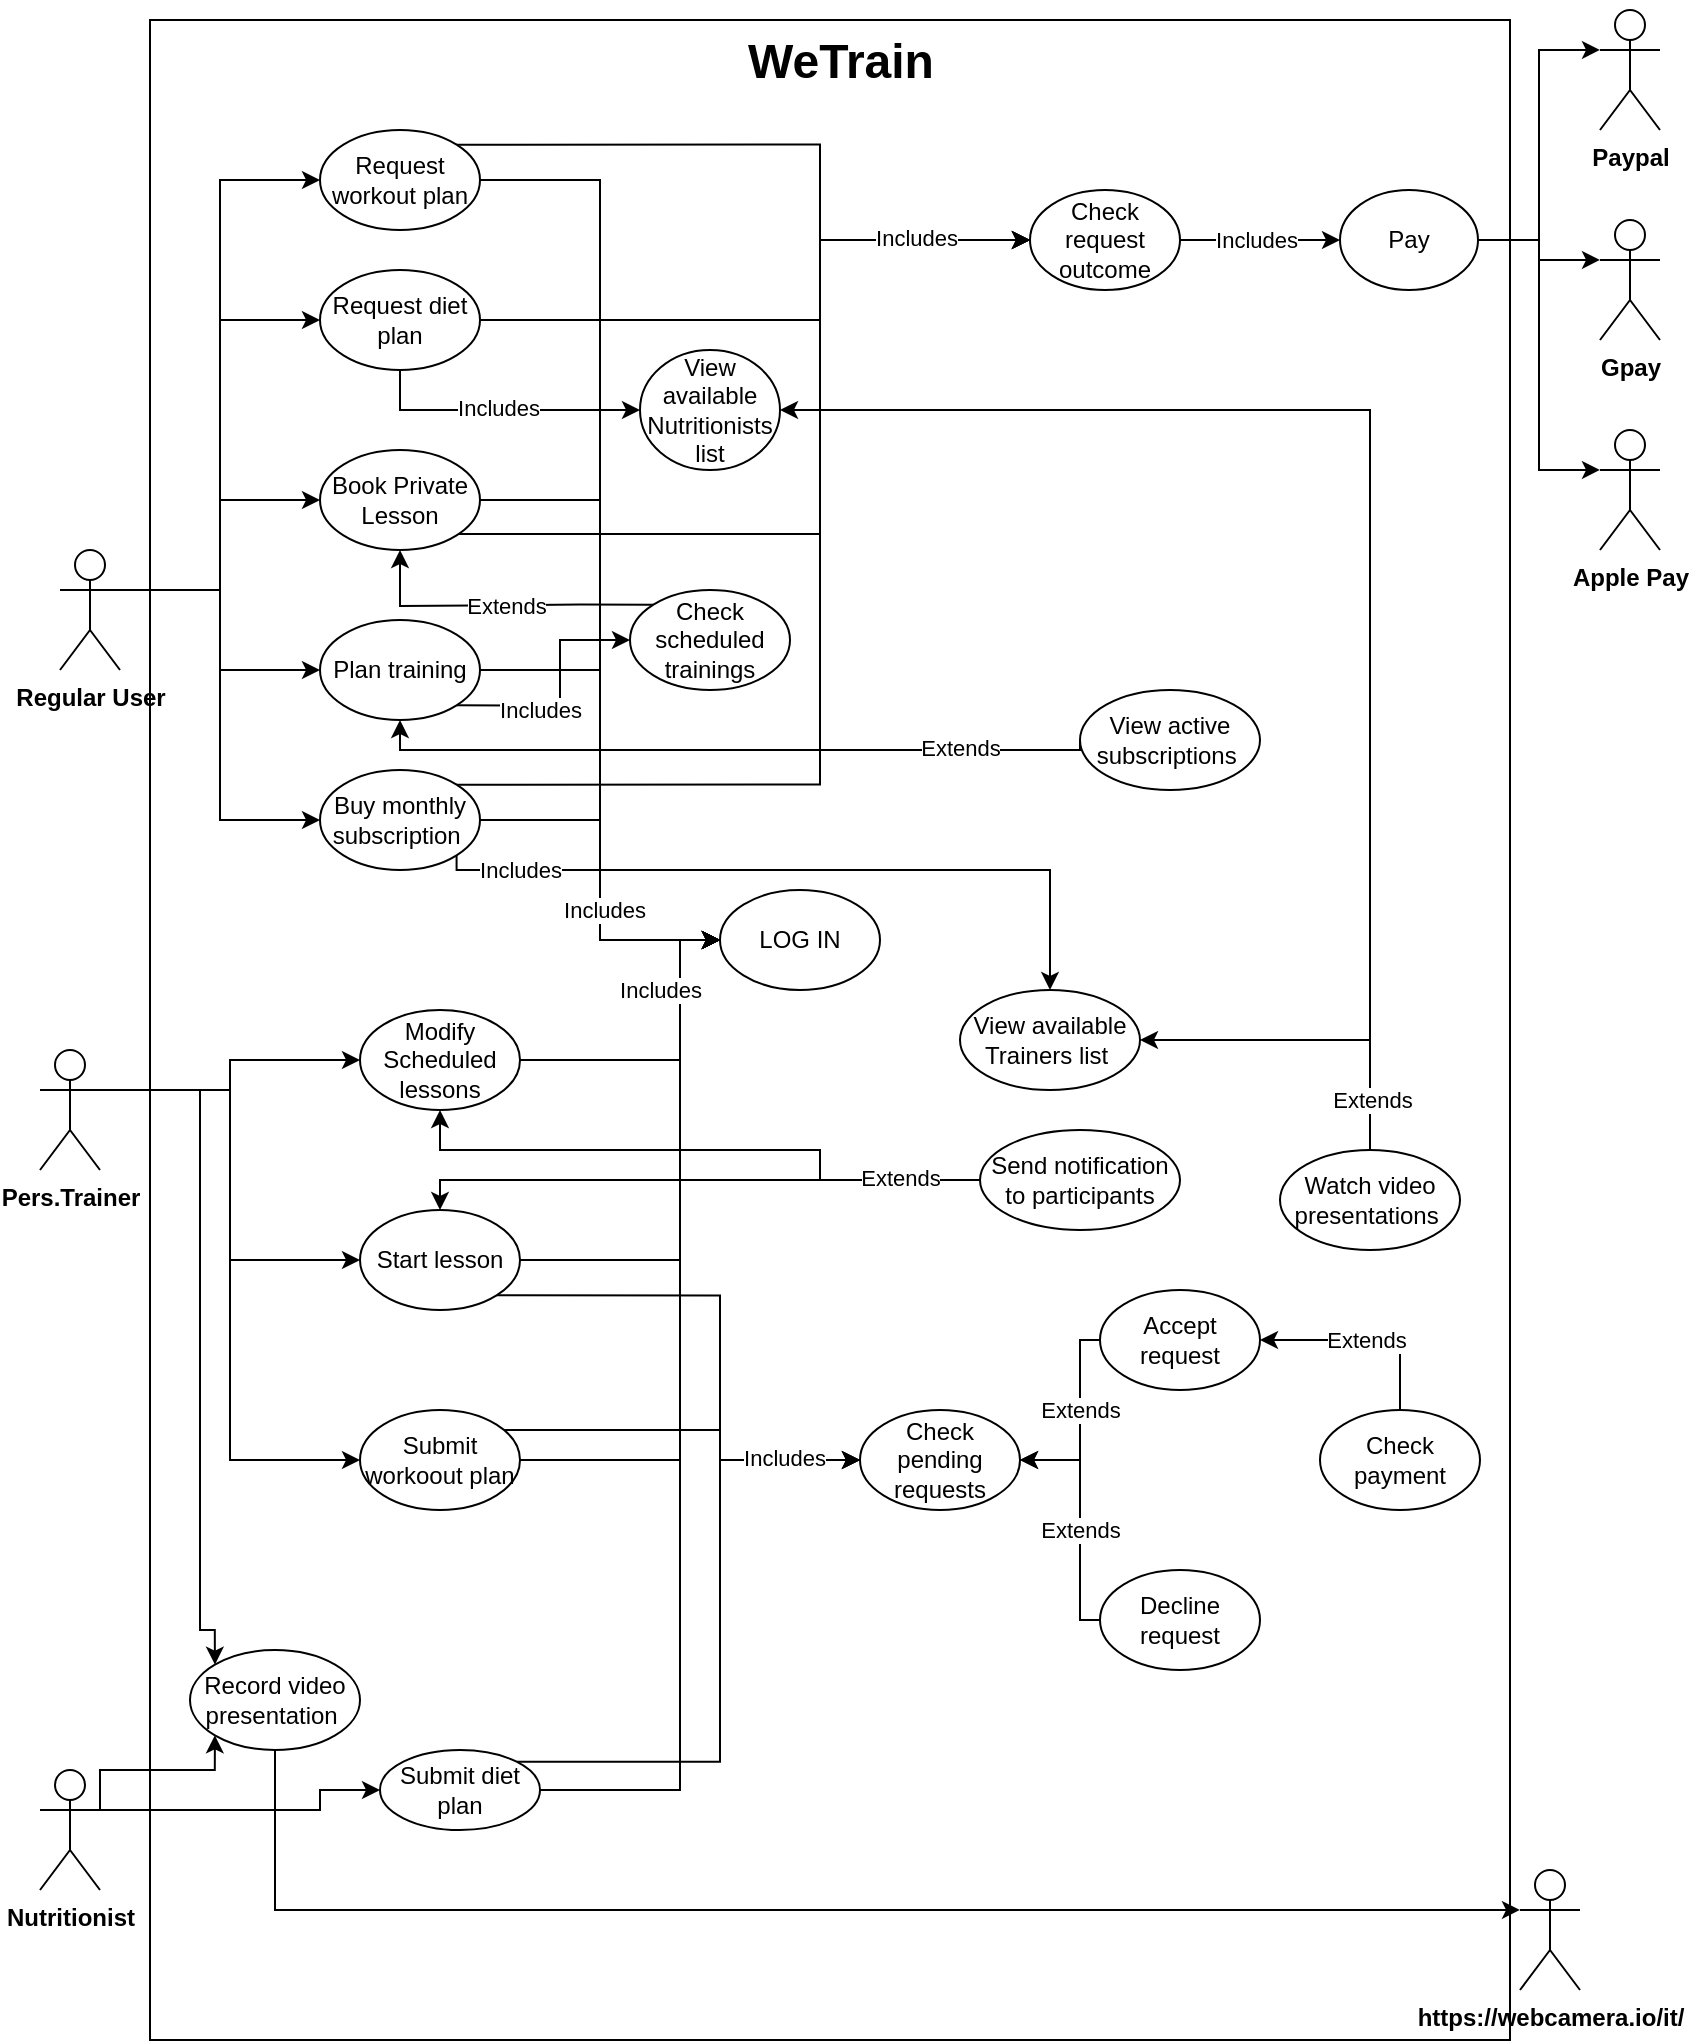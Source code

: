 <mxfile version="15.4.3" type="device"><diagram name="Page-1" id="0783ab3e-0a74-02c8-0abd-f7b4e66b4bec"><mxGraphModel dx="1662" dy="711" grid="1" gridSize="10" guides="1" tooltips="1" connect="1" arrows="1" fold="1" page="1" pageScale="1" pageWidth="850" pageHeight="1100" background="none" math="0" shadow="0"><root><mxCell id="0"/><mxCell id="1" parent="0"/><mxCell id="RnnYG57efGvRhMWBoDeA-35" value="" style="rounded=0;whiteSpace=wrap;html=1;rotation=90;" parent="1" vertex="1"><mxGeometry x="-90" y="190" width="1010" height="680" as="geometry"/></mxCell><mxCell id="CqJbrIQr5UlLXMPVlaeU-38" style="edgeStyle=orthogonalEdgeStyle;rounded=0;orthogonalLoop=1;jettySize=auto;html=1;exitX=1;exitY=0.333;exitDx=0;exitDy=0;exitPerimeter=0;entryX=0;entryY=0.5;entryDx=0;entryDy=0;" parent="1" source="CqJbrIQr5UlLXMPVlaeU-4" target="CqJbrIQr5UlLXMPVlaeU-32" edge="1"><mxGeometry relative="1" as="geometry"/></mxCell><mxCell id="CqJbrIQr5UlLXMPVlaeU-39" style="edgeStyle=orthogonalEdgeStyle;rounded=0;orthogonalLoop=1;jettySize=auto;html=1;exitX=1;exitY=0.333;exitDx=0;exitDy=0;exitPerimeter=0;entryX=0;entryY=0.5;entryDx=0;entryDy=0;" parent="1" source="CqJbrIQr5UlLXMPVlaeU-4" target="CqJbrIQr5UlLXMPVlaeU-27" edge="1"><mxGeometry relative="1" as="geometry"/></mxCell><mxCell id="CqJbrIQr5UlLXMPVlaeU-40" style="edgeStyle=orthogonalEdgeStyle;rounded=0;orthogonalLoop=1;jettySize=auto;html=1;exitX=1;exitY=0.333;exitDx=0;exitDy=0;exitPerimeter=0;entryX=0;entryY=0.5;entryDx=0;entryDy=0;" parent="1" source="CqJbrIQr5UlLXMPVlaeU-4" target="CqJbrIQr5UlLXMPVlaeU-20" edge="1"><mxGeometry relative="1" as="geometry"/></mxCell><mxCell id="CqJbrIQr5UlLXMPVlaeU-41" style="edgeStyle=orthogonalEdgeStyle;rounded=0;orthogonalLoop=1;jettySize=auto;html=1;exitX=1;exitY=0.333;exitDx=0;exitDy=0;exitPerimeter=0;" parent="1" source="CqJbrIQr5UlLXMPVlaeU-4" target="CqJbrIQr5UlLXMPVlaeU-25" edge="1"><mxGeometry relative="1" as="geometry"/></mxCell><mxCell id="CqJbrIQr5UlLXMPVlaeU-42" style="edgeStyle=orthogonalEdgeStyle;rounded=0;orthogonalLoop=1;jettySize=auto;html=1;exitX=1;exitY=0.333;exitDx=0;exitDy=0;exitPerimeter=0;entryX=0;entryY=0.5;entryDx=0;entryDy=0;" parent="1" source="CqJbrIQr5UlLXMPVlaeU-4" target="CqJbrIQr5UlLXMPVlaeU-29" edge="1"><mxGeometry relative="1" as="geometry"/></mxCell><mxCell id="CqJbrIQr5UlLXMPVlaeU-4" value="&lt;b&gt;Regular User&lt;/b&gt;" style="shape=umlActor;verticalLabelPosition=bottom;verticalAlign=top;html=1;outlineConnect=0;" parent="1" vertex="1"><mxGeometry x="30" y="290" width="30" height="60" as="geometry"/></mxCell><mxCell id="CqJbrIQr5UlLXMPVlaeU-43" style="edgeStyle=orthogonalEdgeStyle;rounded=0;orthogonalLoop=1;jettySize=auto;html=1;exitX=1;exitY=0.333;exitDx=0;exitDy=0;exitPerimeter=0;entryX=0;entryY=0.5;entryDx=0;entryDy=0;" parent="1" source="CqJbrIQr5UlLXMPVlaeU-6" target="CqJbrIQr5UlLXMPVlaeU-21" edge="1"><mxGeometry relative="1" as="geometry"/></mxCell><mxCell id="CqJbrIQr5UlLXMPVlaeU-44" style="edgeStyle=orthogonalEdgeStyle;rounded=0;orthogonalLoop=1;jettySize=auto;html=1;exitX=1;exitY=0.333;exitDx=0;exitDy=0;exitPerimeter=0;entryX=0;entryY=0.5;entryDx=0;entryDy=0;" parent="1" source="CqJbrIQr5UlLXMPVlaeU-6" target="CqJbrIQr5UlLXMPVlaeU-23" edge="1"><mxGeometry relative="1" as="geometry"/></mxCell><mxCell id="CqJbrIQr5UlLXMPVlaeU-46" style="edgeStyle=orthogonalEdgeStyle;rounded=0;orthogonalLoop=1;jettySize=auto;html=1;exitX=1;exitY=0.333;exitDx=0;exitDy=0;exitPerimeter=0;entryX=0;entryY=0.5;entryDx=0;entryDy=0;" parent="1" source="CqJbrIQr5UlLXMPVlaeU-6" target="CqJbrIQr5UlLXMPVlaeU-35" edge="1"><mxGeometry relative="1" as="geometry"/></mxCell><mxCell id="CqJbrIQr5UlLXMPVlaeU-117" style="edgeStyle=orthogonalEdgeStyle;rounded=0;orthogonalLoop=1;jettySize=auto;html=1;exitX=1;exitY=0.333;exitDx=0;exitDy=0;exitPerimeter=0;entryX=0;entryY=0;entryDx=0;entryDy=0;" parent="1" source="CqJbrIQr5UlLXMPVlaeU-6" target="CqJbrIQr5UlLXMPVlaeU-113" edge="1"><mxGeometry relative="1" as="geometry"><Array as="points"><mxPoint x="100" y="560"/><mxPoint x="100" y="830"/><mxPoint x="108" y="830"/></Array></mxGeometry></mxCell><mxCell id="CqJbrIQr5UlLXMPVlaeU-6" value="&lt;b&gt;Pers.Trainer&lt;/b&gt;" style="shape=umlActor;verticalLabelPosition=bottom;verticalAlign=top;html=1;outlineConnect=0;" parent="1" vertex="1"><mxGeometry x="20" y="540" width="30" height="60" as="geometry"/></mxCell><mxCell id="CqJbrIQr5UlLXMPVlaeU-7" value="&lt;b&gt;Paypal&lt;/b&gt;" style="shape=umlActor;verticalLabelPosition=bottom;verticalAlign=top;html=1;outlineConnect=0;" parent="1" vertex="1"><mxGeometry x="800" y="20" width="30" height="60" as="geometry"/></mxCell><mxCell id="CqJbrIQr5UlLXMPVlaeU-8" value="&lt;b&gt;Gpay&lt;/b&gt;" style="shape=umlActor;verticalLabelPosition=bottom;verticalAlign=top;html=1;outlineConnect=0;" parent="1" vertex="1"><mxGeometry x="800" y="125" width="30" height="60" as="geometry"/></mxCell><mxCell id="CqJbrIQr5UlLXMPVlaeU-15" value="&lt;h1&gt;WeTrain&lt;/h1&gt;" style="text;html=1;align=center;verticalAlign=middle;resizable=0;points=[];autosize=1;strokeColor=none;fillColor=none;" parent="1" vertex="1"><mxGeometry x="365" y="21" width="110" height="50" as="geometry"/></mxCell><mxCell id="CqJbrIQr5UlLXMPVlaeU-19" value="LOG IN" style="ellipse;whiteSpace=wrap;html=1;" parent="1" vertex="1"><mxGeometry x="360" y="460" width="80" height="50" as="geometry"/></mxCell><mxCell id="CqJbrIQr5UlLXMPVlaeU-55" style="edgeStyle=orthogonalEdgeStyle;rounded=0;orthogonalLoop=1;jettySize=auto;html=1;exitX=1;exitY=0.5;exitDx=0;exitDy=0;entryX=0;entryY=0.5;entryDx=0;entryDy=0;" parent="1" source="CqJbrIQr5UlLXMPVlaeU-20" target="CqJbrIQr5UlLXMPVlaeU-19" edge="1"><mxGeometry relative="1" as="geometry"/></mxCell><mxCell id="CqJbrIQr5UlLXMPVlaeU-121" style="edgeStyle=orthogonalEdgeStyle;rounded=0;orthogonalLoop=1;jettySize=auto;html=1;exitX=1;exitY=0;exitDx=0;exitDy=0;entryX=0;entryY=0.5;entryDx=0;entryDy=0;" parent="1" source="CqJbrIQr5UlLXMPVlaeU-20" target="CqJbrIQr5UlLXMPVlaeU-22" edge="1"><mxGeometry relative="1" as="geometry"><Array as="points"><mxPoint x="410" y="282"/><mxPoint x="410" y="135"/><mxPoint x="515" y="135"/></Array></mxGeometry></mxCell><mxCell id="CqJbrIQr5UlLXMPVlaeU-20" value="Book Private Lesson" style="ellipse;whiteSpace=wrap;html=1;" parent="1" vertex="1"><mxGeometry x="160" y="240" width="80" height="50" as="geometry"/></mxCell><mxCell id="RnnYG57efGvRhMWBoDeA-7" style="edgeStyle=orthogonalEdgeStyle;rounded=0;orthogonalLoop=1;jettySize=auto;html=1;exitX=1;exitY=1;exitDx=0;exitDy=0;entryX=0;entryY=0.5;entryDx=0;entryDy=0;" parent="1" source="CqJbrIQr5UlLXMPVlaeU-23" target="CqJbrIQr5UlLXMPVlaeU-34" edge="1"><mxGeometry relative="1" as="geometry"><Array as="points"><mxPoint x="360" y="663"/><mxPoint x="360" y="745"/></Array></mxGeometry></mxCell><mxCell id="RnnYG57efGvRhMWBoDeA-9" style="edgeStyle=orthogonalEdgeStyle;rounded=0;orthogonalLoop=1;jettySize=auto;html=1;exitX=1;exitY=0.5;exitDx=0;exitDy=0;entryX=0;entryY=0.5;entryDx=0;entryDy=0;" parent="1" source="CqJbrIQr5UlLXMPVlaeU-21" target="CqJbrIQr5UlLXMPVlaeU-19" edge="1"><mxGeometry relative="1" as="geometry"><Array as="points"><mxPoint x="340" y="545"/><mxPoint x="340" y="485"/></Array></mxGeometry></mxCell><mxCell id="CqJbrIQr5UlLXMPVlaeU-21" value="Modify Scheduled lessons" style="ellipse;whiteSpace=wrap;html=1;" parent="1" vertex="1"><mxGeometry x="180" y="520" width="80" height="50" as="geometry"/></mxCell><mxCell id="CqJbrIQr5UlLXMPVlaeU-107" style="edgeStyle=orthogonalEdgeStyle;rounded=0;orthogonalLoop=1;jettySize=auto;html=1;exitX=1;exitY=0.5;exitDx=0;exitDy=0;entryX=0;entryY=0.5;entryDx=0;entryDy=0;" parent="1" source="CqJbrIQr5UlLXMPVlaeU-22" target="CqJbrIQr5UlLXMPVlaeU-100" edge="1"><mxGeometry relative="1" as="geometry"/></mxCell><mxCell id="CqJbrIQr5UlLXMPVlaeU-108" value="Includes" style="edgeLabel;html=1;align=center;verticalAlign=middle;resizable=0;points=[];" parent="CqJbrIQr5UlLXMPVlaeU-107" vertex="1" connectable="0"><mxGeometry x="0.21" y="-1" relative="1" as="geometry"><mxPoint x="-11" y="-1" as="offset"/></mxGeometry></mxCell><mxCell id="CqJbrIQr5UlLXMPVlaeU-22" value="Check request outcome" style="ellipse;whiteSpace=wrap;html=1;" parent="1" vertex="1"><mxGeometry x="515" y="110" width="75" height="50" as="geometry"/></mxCell><mxCell id="CqJbrIQr5UlLXMPVlaeU-61" style="edgeStyle=orthogonalEdgeStyle;rounded=0;orthogonalLoop=1;jettySize=auto;html=1;exitX=1;exitY=0.5;exitDx=0;exitDy=0;entryX=0;entryY=0.5;entryDx=0;entryDy=0;" parent="1" source="CqJbrIQr5UlLXMPVlaeU-23" target="CqJbrIQr5UlLXMPVlaeU-19" edge="1"><mxGeometry relative="1" as="geometry"><Array as="points"><mxPoint x="340" y="645"/><mxPoint x="340" y="485"/></Array></mxGeometry></mxCell><mxCell id="CqJbrIQr5UlLXMPVlaeU-23" value="Start lesson" style="ellipse;whiteSpace=wrap;html=1;" parent="1" vertex="1"><mxGeometry x="180" y="620" width="80" height="50" as="geometry"/></mxCell><mxCell id="CqJbrIQr5UlLXMPVlaeU-97" style="edgeStyle=orthogonalEdgeStyle;rounded=0;orthogonalLoop=1;jettySize=auto;html=1;exitX=0;exitY=0.5;exitDx=0;exitDy=0;entryX=0.5;entryY=0;entryDx=0;entryDy=0;" parent="1" source="CqJbrIQr5UlLXMPVlaeU-24" target="CqJbrIQr5UlLXMPVlaeU-23" edge="1"><mxGeometry relative="1" as="geometry"><Array as="points"><mxPoint x="220" y="605"/></Array></mxGeometry></mxCell><mxCell id="CqJbrIQr5UlLXMPVlaeU-98" style="edgeStyle=orthogonalEdgeStyle;rounded=0;orthogonalLoop=1;jettySize=auto;html=1;exitX=0;exitY=0.5;exitDx=0;exitDy=0;entryX=0.5;entryY=1;entryDx=0;entryDy=0;" parent="1" source="CqJbrIQr5UlLXMPVlaeU-24" target="CqJbrIQr5UlLXMPVlaeU-21" edge="1"><mxGeometry relative="1" as="geometry"><Array as="points"><mxPoint x="410" y="605"/><mxPoint x="410" y="590"/><mxPoint x="220" y="590"/></Array></mxGeometry></mxCell><mxCell id="CqJbrIQr5UlLXMPVlaeU-99" value="Extends" style="edgeLabel;html=1;align=center;verticalAlign=middle;resizable=0;points=[];" parent="CqJbrIQr5UlLXMPVlaeU-98" vertex="1" connectable="0"><mxGeometry x="-0.396" y="-1" relative="1" as="geometry"><mxPoint x="39" y="11" as="offset"/></mxGeometry></mxCell><mxCell id="CqJbrIQr5UlLXMPVlaeU-24" value="Send notification to participants" style="ellipse;whiteSpace=wrap;html=1;" parent="1" vertex="1"><mxGeometry x="490" y="580" width="100" height="50" as="geometry"/></mxCell><mxCell id="CqJbrIQr5UlLXMPVlaeU-57" style="edgeStyle=orthogonalEdgeStyle;rounded=0;orthogonalLoop=1;jettySize=auto;html=1;exitX=1;exitY=0.5;exitDx=0;exitDy=0;entryX=0;entryY=0.5;entryDx=0;entryDy=0;" parent="1" source="CqJbrIQr5UlLXMPVlaeU-25" target="CqJbrIQr5UlLXMPVlaeU-19" edge="1"><mxGeometry relative="1" as="geometry"><Array as="points"><mxPoint x="300" y="350"/><mxPoint x="300" y="485"/></Array></mxGeometry></mxCell><mxCell id="RnnYG57efGvRhMWBoDeA-49" style="edgeStyle=orthogonalEdgeStyle;rounded=0;orthogonalLoop=1;jettySize=auto;html=1;exitX=1;exitY=1;exitDx=0;exitDy=0;entryX=0;entryY=0.5;entryDx=0;entryDy=0;" parent="1" source="CqJbrIQr5UlLXMPVlaeU-25" target="CqJbrIQr5UlLXMPVlaeU-26" edge="1"><mxGeometry relative="1" as="geometry"><Array as="points"><mxPoint x="280" y="368"/><mxPoint x="280" y="335"/></Array></mxGeometry></mxCell><mxCell id="CqJbrIQr5UlLXMPVlaeU-25" value="Plan training" style="ellipse;whiteSpace=wrap;html=1;" parent="1" vertex="1"><mxGeometry x="160" y="325" width="80" height="50" as="geometry"/></mxCell><mxCell id="CqJbrIQr5UlLXMPVlaeU-67" style="edgeStyle=orthogonalEdgeStyle;rounded=0;orthogonalLoop=1;jettySize=auto;html=1;exitX=0;exitY=0;exitDx=0;exitDy=0;entryX=0.5;entryY=1;entryDx=0;entryDy=0;" parent="1" source="CqJbrIQr5UlLXMPVlaeU-26" target="CqJbrIQr5UlLXMPVlaeU-20" edge="1"><mxGeometry relative="1" as="geometry"><mxPoint x="268" y="340" as="targetPoint"/><Array as="points"><mxPoint x="290" y="317"/><mxPoint x="200" y="318"/></Array></mxGeometry></mxCell><mxCell id="CqJbrIQr5UlLXMPVlaeU-68" value="Extends" style="edgeLabel;html=1;align=center;verticalAlign=middle;resizable=0;points=[];" parent="CqJbrIQr5UlLXMPVlaeU-67" vertex="1" connectable="0"><mxGeometry x="-0.291" y="2" relative="1" as="geometry"><mxPoint x="-19" y="-2" as="offset"/></mxGeometry></mxCell><mxCell id="CqJbrIQr5UlLXMPVlaeU-26" value="Check scheduled trainings" style="ellipse;whiteSpace=wrap;html=1;" parent="1" vertex="1"><mxGeometry x="315" y="310" width="80" height="50" as="geometry"/></mxCell><mxCell id="CqJbrIQr5UlLXMPVlaeU-53" style="edgeStyle=orthogonalEdgeStyle;rounded=0;orthogonalLoop=1;jettySize=auto;html=1;exitX=1;exitY=0.5;exitDx=0;exitDy=0;entryX=0;entryY=0.5;entryDx=0;entryDy=0;" parent="1" source="CqJbrIQr5UlLXMPVlaeU-27" target="CqJbrIQr5UlLXMPVlaeU-19" edge="1"><mxGeometry relative="1" as="geometry"/></mxCell><mxCell id="RnnYG57efGvRhMWBoDeA-19" style="edgeStyle=orthogonalEdgeStyle;rounded=0;orthogonalLoop=1;jettySize=auto;html=1;exitX=0.5;exitY=1;exitDx=0;exitDy=0;entryX=0;entryY=0.5;entryDx=0;entryDy=0;" parent="1" source="CqJbrIQr5UlLXMPVlaeU-27" target="RnnYG57efGvRhMWBoDeA-18" edge="1"><mxGeometry relative="1" as="geometry"><Array as="points"><mxPoint x="200" y="220"/></Array></mxGeometry></mxCell><mxCell id="PHa_lAuSiCuIEKJxeLum-1" value="Includes" style="edgeLabel;html=1;align=center;verticalAlign=middle;resizable=0;points=[];" vertex="1" connectable="0" parent="RnnYG57efGvRhMWBoDeA-19"><mxGeometry x="-0.233" y="-3" relative="1" as="geometry"><mxPoint x="15" y="-4" as="offset"/></mxGeometry></mxCell><mxCell id="PHa_lAuSiCuIEKJxeLum-2" style="edgeStyle=orthogonalEdgeStyle;rounded=0;orthogonalLoop=1;jettySize=auto;html=1;exitX=1;exitY=0.5;exitDx=0;exitDy=0;entryX=0;entryY=0.5;entryDx=0;entryDy=0;" edge="1" parent="1" source="CqJbrIQr5UlLXMPVlaeU-27" target="CqJbrIQr5UlLXMPVlaeU-22"><mxGeometry relative="1" as="geometry"><Array as="points"><mxPoint x="410" y="175"/><mxPoint x="410" y="135"/></Array></mxGeometry></mxCell><mxCell id="CqJbrIQr5UlLXMPVlaeU-27" value="Request diet plan" style="ellipse;whiteSpace=wrap;html=1;" parent="1" vertex="1"><mxGeometry x="160" y="150" width="80" height="50" as="geometry"/></mxCell><mxCell id="CqJbrIQr5UlLXMPVlaeU-58" style="edgeStyle=orthogonalEdgeStyle;rounded=0;orthogonalLoop=1;jettySize=auto;html=1;exitX=1;exitY=0.5;exitDx=0;exitDy=0;entryX=0;entryY=0.5;entryDx=0;entryDy=0;" parent="1" source="CqJbrIQr5UlLXMPVlaeU-29" target="CqJbrIQr5UlLXMPVlaeU-19" edge="1"><mxGeometry relative="1" as="geometry"><Array as="points"><mxPoint x="300" y="425"/><mxPoint x="300" y="485"/></Array></mxGeometry></mxCell><mxCell id="CqJbrIQr5UlLXMPVlaeU-75" style="edgeStyle=orthogonalEdgeStyle;rounded=0;orthogonalLoop=1;jettySize=auto;html=1;exitX=1;exitY=1;exitDx=0;exitDy=0;entryX=0.5;entryY=0;entryDx=0;entryDy=0;" parent="1" source="CqJbrIQr5UlLXMPVlaeU-29" target="CqJbrIQr5UlLXMPVlaeU-30" edge="1"><mxGeometry relative="1" as="geometry"><Array as="points"><mxPoint x="228" y="450"/><mxPoint x="525" y="450"/></Array></mxGeometry></mxCell><mxCell id="CqJbrIQr5UlLXMPVlaeU-76" value="Includes" style="edgeLabel;html=1;align=center;verticalAlign=middle;resizable=0;points=[];" parent="CqJbrIQr5UlLXMPVlaeU-75" vertex="1" connectable="0"><mxGeometry x="-0.049" y="-3" relative="1" as="geometry"><mxPoint x="-134" y="-3" as="offset"/></mxGeometry></mxCell><mxCell id="CqJbrIQr5UlLXMPVlaeU-122" style="edgeStyle=orthogonalEdgeStyle;rounded=0;orthogonalLoop=1;jettySize=auto;html=1;exitX=1;exitY=0;exitDx=0;exitDy=0;entryX=0;entryY=0.5;entryDx=0;entryDy=0;" parent="1" source="CqJbrIQr5UlLXMPVlaeU-29" target="CqJbrIQr5UlLXMPVlaeU-22" edge="1"><mxGeometry relative="1" as="geometry"><Array as="points"><mxPoint x="410" y="407"/><mxPoint x="410" y="135"/><mxPoint x="515" y="135"/></Array></mxGeometry></mxCell><mxCell id="CqJbrIQr5UlLXMPVlaeU-29" value="Buy monthly subscription&amp;nbsp;" style="ellipse;whiteSpace=wrap;html=1;" parent="1" vertex="1"><mxGeometry x="160" y="400" width="80" height="50" as="geometry"/></mxCell><mxCell id="CqJbrIQr5UlLXMPVlaeU-30" value="&lt;div&gt;&lt;span&gt;View available Trainers list&amp;nbsp;&lt;/span&gt;&lt;/div&gt;" style="ellipse;whiteSpace=wrap;html=1;align=center;" parent="1" vertex="1"><mxGeometry x="480" y="510" width="90" height="50" as="geometry"/></mxCell><mxCell id="CqJbrIQr5UlLXMPVlaeU-62" style="edgeStyle=orthogonalEdgeStyle;rounded=0;orthogonalLoop=1;jettySize=auto;html=1;exitX=1;exitY=0.5;exitDx=0;exitDy=0;entryX=0;entryY=0.5;entryDx=0;entryDy=0;" parent="1" source="CqJbrIQr5UlLXMPVlaeU-31" target="CqJbrIQr5UlLXMPVlaeU-19" edge="1"><mxGeometry relative="1" as="geometry"><Array as="points"><mxPoint x="340" y="910"/><mxPoint x="340" y="485"/></Array></mxGeometry></mxCell><mxCell id="CqJbrIQr5UlLXMPVlaeU-95" style="edgeStyle=orthogonalEdgeStyle;rounded=0;orthogonalLoop=1;jettySize=auto;html=1;exitX=1;exitY=0;exitDx=0;exitDy=0;entryX=0;entryY=0.5;entryDx=0;entryDy=0;" parent="1" source="CqJbrIQr5UlLXMPVlaeU-31" target="CqJbrIQr5UlLXMPVlaeU-34" edge="1"><mxGeometry relative="1" as="geometry"><Array as="points"><mxPoint x="360" y="896"/><mxPoint x="360" y="745"/></Array></mxGeometry></mxCell><mxCell id="CqJbrIQr5UlLXMPVlaeU-31" value="Submit diet plan" style="ellipse;whiteSpace=wrap;html=1;" parent="1" vertex="1"><mxGeometry x="190" y="890" width="80" height="40" as="geometry"/></mxCell><mxCell id="CqJbrIQr5UlLXMPVlaeU-52" style="edgeStyle=orthogonalEdgeStyle;rounded=0;orthogonalLoop=1;jettySize=auto;html=1;exitX=1;exitY=0.5;exitDx=0;exitDy=0;entryX=0;entryY=0.5;entryDx=0;entryDy=0;" parent="1" source="CqJbrIQr5UlLXMPVlaeU-32" target="CqJbrIQr5UlLXMPVlaeU-19" edge="1"><mxGeometry relative="1" as="geometry"><Array as="points"><mxPoint x="300" y="105"/><mxPoint x="300" y="485"/></Array></mxGeometry></mxCell><mxCell id="RnnYG57efGvRhMWBoDeA-29" value="Includes" style="edgeLabel;html=1;align=center;verticalAlign=middle;resizable=0;points=[];" parent="CqJbrIQr5UlLXMPVlaeU-52" vertex="1" connectable="0"><mxGeometry x="0.383" y="1" relative="1" as="geometry"><mxPoint x="-31" y="-21" as="offset"/></mxGeometry></mxCell><mxCell id="RnnYG57efGvRhMWBoDeA-50" value="Includes" style="edgeLabel;html=1;align=center;verticalAlign=middle;resizable=0;points=[];" parent="CqJbrIQr5UlLXMPVlaeU-52" vertex="1" connectable="0"><mxGeometry x="0.639" y="2" relative="1" as="geometry"><mxPoint y="15" as="offset"/></mxGeometry></mxCell><mxCell id="CqJbrIQr5UlLXMPVlaeU-119" style="edgeStyle=orthogonalEdgeStyle;rounded=0;orthogonalLoop=1;jettySize=auto;html=1;exitX=1;exitY=0;exitDx=0;exitDy=0;entryX=0;entryY=0.5;entryDx=0;entryDy=0;" parent="1" source="CqJbrIQr5UlLXMPVlaeU-32" target="CqJbrIQr5UlLXMPVlaeU-22" edge="1"><mxGeometry relative="1" as="geometry"><Array as="points"><mxPoint x="410" y="87"/><mxPoint x="410" y="135"/><mxPoint x="515" y="135"/></Array></mxGeometry></mxCell><mxCell id="CqJbrIQr5UlLXMPVlaeU-123" value="Includes" style="edgeLabel;html=1;align=center;verticalAlign=middle;resizable=0;points=[];" parent="CqJbrIQr5UlLXMPVlaeU-119" vertex="1" connectable="0"><mxGeometry x="0.465" y="-2" relative="1" as="geometry"><mxPoint x="32" y="-3" as="offset"/></mxGeometry></mxCell><mxCell id="CqJbrIQr5UlLXMPVlaeU-32" value="Request workout plan" style="ellipse;whiteSpace=wrap;html=1;" parent="1" vertex="1"><mxGeometry x="160" y="80" width="80" height="50" as="geometry"/></mxCell><mxCell id="CqJbrIQr5UlLXMPVlaeU-34" value="Check pending requests" style="ellipse;whiteSpace=wrap;html=1;" parent="1" vertex="1"><mxGeometry x="430" y="720" width="80" height="50" as="geometry"/></mxCell><mxCell id="CqJbrIQr5UlLXMPVlaeU-63" style="edgeStyle=orthogonalEdgeStyle;rounded=0;orthogonalLoop=1;jettySize=auto;html=1;exitX=1;exitY=0.5;exitDx=0;exitDy=0;entryX=0;entryY=0.5;entryDx=0;entryDy=0;" parent="1" source="CqJbrIQr5UlLXMPVlaeU-35" target="CqJbrIQr5UlLXMPVlaeU-19" edge="1"><mxGeometry relative="1" as="geometry"><Array as="points"><mxPoint x="340" y="745"/><mxPoint x="340" y="485"/></Array></mxGeometry></mxCell><mxCell id="RnnYG57efGvRhMWBoDeA-17" value="Includes" style="edgeLabel;html=1;align=center;verticalAlign=middle;resizable=0;points=[];" parent="CqJbrIQr5UlLXMPVlaeU-63" vertex="1" connectable="0"><mxGeometry x="0.623" y="-2" relative="1" as="geometry"><mxPoint x="-12" y="-23" as="offset"/></mxGeometry></mxCell><mxCell id="CqJbrIQr5UlLXMPVlaeU-93" style="edgeStyle=orthogonalEdgeStyle;rounded=0;orthogonalLoop=1;jettySize=auto;html=1;exitX=1;exitY=0;exitDx=0;exitDy=0;entryX=0;entryY=0.5;entryDx=0;entryDy=0;" parent="1" source="CqJbrIQr5UlLXMPVlaeU-35" target="CqJbrIQr5UlLXMPVlaeU-34" edge="1"><mxGeometry relative="1" as="geometry"><Array as="points"><mxPoint x="248" y="730"/><mxPoint x="360" y="730"/><mxPoint x="360" y="745"/></Array></mxGeometry></mxCell><mxCell id="RnnYG57efGvRhMWBoDeA-8" value="Includes" style="edgeLabel;html=1;align=center;verticalAlign=middle;resizable=0;points=[];" parent="CqJbrIQr5UlLXMPVlaeU-93" vertex="1" connectable="0"><mxGeometry x="0.57" y="-1" relative="1" as="geometry"><mxPoint x="5" y="-2" as="offset"/></mxGeometry></mxCell><mxCell id="CqJbrIQr5UlLXMPVlaeU-35" value="Submit workoout plan" style="ellipse;whiteSpace=wrap;html=1;" parent="1" vertex="1"><mxGeometry x="180" y="720" width="80" height="50" as="geometry"/></mxCell><mxCell id="CqJbrIQr5UlLXMPVlaeU-87" style="edgeStyle=orthogonalEdgeStyle;rounded=0;orthogonalLoop=1;jettySize=auto;html=1;exitX=0;exitY=0.5;exitDx=0;exitDy=0;entryX=1;entryY=0.5;entryDx=0;entryDy=0;" parent="1" source="CqJbrIQr5UlLXMPVlaeU-48" target="CqJbrIQr5UlLXMPVlaeU-34" edge="1"><mxGeometry relative="1" as="geometry"><Array as="points"><mxPoint x="540" y="685"/><mxPoint x="540" y="745"/></Array></mxGeometry></mxCell><mxCell id="CqJbrIQr5UlLXMPVlaeU-48" value="Accept request" style="ellipse;whiteSpace=wrap;html=1;" parent="1" vertex="1"><mxGeometry x="550" y="660" width="80" height="50" as="geometry"/></mxCell><mxCell id="CqJbrIQr5UlLXMPVlaeU-78" style="edgeStyle=orthogonalEdgeStyle;rounded=0;orthogonalLoop=1;jettySize=auto;html=1;exitX=0;exitY=0.5;exitDx=0;exitDy=0;entryX=0.5;entryY=1;entryDx=0;entryDy=0;" parent="1" source="CqJbrIQr5UlLXMPVlaeU-77" target="CqJbrIQr5UlLXMPVlaeU-25" edge="1"><mxGeometry relative="1" as="geometry"><Array as="points"><mxPoint x="540" y="390"/><mxPoint x="200" y="390"/></Array></mxGeometry></mxCell><mxCell id="CqJbrIQr5UlLXMPVlaeU-79" value="Extends" style="edgeLabel;html=1;align=center;verticalAlign=middle;resizable=0;points=[];" parent="CqJbrIQr5UlLXMPVlaeU-78" vertex="1" connectable="0"><mxGeometry x="-0.442" y="2" relative="1" as="geometry"><mxPoint x="35" y="-3" as="offset"/></mxGeometry></mxCell><mxCell id="CqJbrIQr5UlLXMPVlaeU-77" value="&lt;div&gt;&lt;span&gt;View active subscriptions&amp;nbsp;&lt;/span&gt;&lt;/div&gt;" style="ellipse;whiteSpace=wrap;html=1;align=center;" parent="1" vertex="1"><mxGeometry x="540" y="360" width="90" height="50" as="geometry"/></mxCell><mxCell id="CqJbrIQr5UlLXMPVlaeU-89" style="edgeStyle=orthogonalEdgeStyle;rounded=0;orthogonalLoop=1;jettySize=auto;html=1;exitX=0;exitY=0.5;exitDx=0;exitDy=0;entryX=1;entryY=0.5;entryDx=0;entryDy=0;" parent="1" source="CqJbrIQr5UlLXMPVlaeU-86" target="CqJbrIQr5UlLXMPVlaeU-34" edge="1"><mxGeometry relative="1" as="geometry"><mxPoint x="475" y="710" as="targetPoint"/><Array as="points"><mxPoint x="540" y="745"/></Array></mxGeometry></mxCell><mxCell id="RnnYG57efGvRhMWBoDeA-15" value="Extends" style="edgeLabel;html=1;align=center;verticalAlign=middle;resizable=0;points=[];" parent="CqJbrIQr5UlLXMPVlaeU-89" vertex="1" connectable="0"><mxGeometry x="-0.286" relative="1" as="geometry"><mxPoint y="-72" as="offset"/></mxGeometry></mxCell><mxCell id="CqJbrIQr5UlLXMPVlaeU-86" value="Decline request" style="ellipse;whiteSpace=wrap;html=1;" parent="1" vertex="1"><mxGeometry x="550" y="800" width="80" height="50" as="geometry"/></mxCell><mxCell id="RB1eSR3rRpJkvaEgh7sl-1" style="edgeStyle=orthogonalEdgeStyle;rounded=0;orthogonalLoop=1;jettySize=auto;html=1;exitX=1;exitY=0.5;exitDx=0;exitDy=0;entryX=0;entryY=0.333;entryDx=0;entryDy=0;entryPerimeter=0;" parent="1" source="CqJbrIQr5UlLXMPVlaeU-100" target="CqJbrIQr5UlLXMPVlaeU-7" edge="1"><mxGeometry relative="1" as="geometry"/></mxCell><mxCell id="RB1eSR3rRpJkvaEgh7sl-2" style="edgeStyle=orthogonalEdgeStyle;rounded=0;orthogonalLoop=1;jettySize=auto;html=1;exitX=1;exitY=0.5;exitDx=0;exitDy=0;entryX=0;entryY=0.333;entryDx=0;entryDy=0;entryPerimeter=0;" parent="1" source="CqJbrIQr5UlLXMPVlaeU-100" target="CqJbrIQr5UlLXMPVlaeU-8" edge="1"><mxGeometry relative="1" as="geometry"/></mxCell><mxCell id="RB1eSR3rRpJkvaEgh7sl-3" style="edgeStyle=orthogonalEdgeStyle;rounded=0;orthogonalLoop=1;jettySize=auto;html=1;exitX=1;exitY=0.5;exitDx=0;exitDy=0;entryX=0;entryY=0.333;entryDx=0;entryDy=0;entryPerimeter=0;" parent="1" source="CqJbrIQr5UlLXMPVlaeU-100" target="CqJbrIQr5UlLXMPVlaeU-126" edge="1"><mxGeometry relative="1" as="geometry"/></mxCell><mxCell id="CqJbrIQr5UlLXMPVlaeU-100" value="Pay" style="ellipse;whiteSpace=wrap;html=1;" parent="1" vertex="1"><mxGeometry x="670" y="110" width="69" height="50" as="geometry"/></mxCell><mxCell id="CqJbrIQr5UlLXMPVlaeU-109" value="Check payment" style="ellipse;whiteSpace=wrap;html=1;" parent="1" vertex="1"><mxGeometry x="660" y="720" width="80" height="50" as="geometry"/></mxCell><mxCell id="CqJbrIQr5UlLXMPVlaeU-114" style="edgeStyle=orthogonalEdgeStyle;rounded=0;orthogonalLoop=1;jettySize=auto;html=1;exitX=0.5;exitY=0;exitDx=0;exitDy=0;entryX=1;entryY=0.5;entryDx=0;entryDy=0;" parent="1" source="CqJbrIQr5UlLXMPVlaeU-112" target="CqJbrIQr5UlLXMPVlaeU-30" edge="1"><mxGeometry relative="1" as="geometry"><Array as="points"><mxPoint x="685" y="535"/></Array></mxGeometry></mxCell><mxCell id="RnnYG57efGvRhMWBoDeA-20" style="edgeStyle=orthogonalEdgeStyle;rounded=0;orthogonalLoop=1;jettySize=auto;html=1;exitX=0.5;exitY=0;exitDx=0;exitDy=0;entryX=1;entryY=0.5;entryDx=0;entryDy=0;" parent="1" source="CqJbrIQr5UlLXMPVlaeU-112" target="RnnYG57efGvRhMWBoDeA-18" edge="1"><mxGeometry relative="1" as="geometry"><Array as="points"><mxPoint x="685" y="220"/></Array></mxGeometry></mxCell><mxCell id="RnnYG57efGvRhMWBoDeA-37" value="Extends" style="edgeLabel;html=1;align=center;verticalAlign=middle;resizable=0;points=[];" parent="RnnYG57efGvRhMWBoDeA-20" vertex="1" connectable="0"><mxGeometry x="-0.925" y="-1" relative="1" as="geometry"><mxPoint as="offset"/></mxGeometry></mxCell><mxCell id="CqJbrIQr5UlLXMPVlaeU-112" value="&lt;div&gt;&lt;span&gt;Watch video presentations&amp;nbsp;&lt;/span&gt;&lt;/div&gt;" style="ellipse;whiteSpace=wrap;html=1;align=center;" parent="1" vertex="1"><mxGeometry x="640" y="590" width="90" height="50" as="geometry"/></mxCell><mxCell id="qL8AIQ6ehxbfjICQaQib-4" style="edgeStyle=orthogonalEdgeStyle;rounded=0;orthogonalLoop=1;jettySize=auto;html=1;exitX=0.5;exitY=1;exitDx=0;exitDy=0;entryX=0;entryY=0.333;entryDx=0;entryDy=0;entryPerimeter=0;" parent="1" source="CqJbrIQr5UlLXMPVlaeU-113" target="CqJbrIQr5UlLXMPVlaeU-124" edge="1"><mxGeometry relative="1" as="geometry"><Array as="points"><mxPoint x="138" y="970"/></Array></mxGeometry></mxCell><mxCell id="CqJbrIQr5UlLXMPVlaeU-113" value="&lt;div&gt;&lt;span&gt;Record video presentation&amp;nbsp;&lt;/span&gt;&lt;/div&gt;" style="ellipse;whiteSpace=wrap;html=1;align=center;" parent="1" vertex="1"><mxGeometry x="95" y="840" width="85" height="50" as="geometry"/></mxCell><mxCell id="CqJbrIQr5UlLXMPVlaeU-126" value="&lt;b&gt;Apple Pay&lt;/b&gt;" style="shape=umlActor;verticalLabelPosition=bottom;verticalAlign=top;html=1;outlineConnect=0;" parent="1" vertex="1"><mxGeometry x="800" y="230" width="30" height="60" as="geometry"/></mxCell><mxCell id="CqJbrIQr5UlLXMPVlaeU-124" value="&lt;b&gt;https://webcamera.io/it/&lt;/b&gt;" style="shape=umlActor;verticalLabelPosition=bottom;verticalAlign=top;html=1;outlineConnect=0;" parent="1" vertex="1"><mxGeometry x="760" y="950" width="30" height="60" as="geometry"/></mxCell><mxCell id="RnnYG57efGvRhMWBoDeA-3" style="edgeStyle=orthogonalEdgeStyle;rounded=0;orthogonalLoop=1;jettySize=auto;html=1;exitX=1;exitY=0.333;exitDx=0;exitDy=0;exitPerimeter=0;entryX=0;entryY=0.5;entryDx=0;entryDy=0;" parent="1" source="RnnYG57efGvRhMWBoDeA-1" target="CqJbrIQr5UlLXMPVlaeU-31" edge="1"><mxGeometry relative="1" as="geometry"><Array as="points"><mxPoint x="160" y="920"/><mxPoint x="160" y="910"/></Array></mxGeometry></mxCell><mxCell id="RnnYG57efGvRhMWBoDeA-23" style="edgeStyle=orthogonalEdgeStyle;rounded=0;orthogonalLoop=1;jettySize=auto;html=1;exitX=1;exitY=0.333;exitDx=0;exitDy=0;exitPerimeter=0;entryX=0;entryY=1;entryDx=0;entryDy=0;" parent="1" source="RnnYG57efGvRhMWBoDeA-1" target="CqJbrIQr5UlLXMPVlaeU-113" edge="1"><mxGeometry relative="1" as="geometry"><Array as="points"><mxPoint x="50" y="900"/><mxPoint x="108" y="900"/></Array></mxGeometry></mxCell><mxCell id="RnnYG57efGvRhMWBoDeA-1" value="&lt;b&gt;Nutritionist&lt;/b&gt;" style="shape=umlActor;verticalLabelPosition=bottom;verticalAlign=top;html=1;outlineConnect=0;" parent="1" vertex="1"><mxGeometry x="20" y="900" width="30" height="60" as="geometry"/></mxCell><mxCell id="RnnYG57efGvRhMWBoDeA-13" value="" style="endArrow=classic;html=1;rounded=0;edgeStyle=orthogonalEdgeStyle;exitX=0.5;exitY=0;exitDx=0;exitDy=0;entryX=1;entryY=0.5;entryDx=0;entryDy=0;" parent="1" source="CqJbrIQr5UlLXMPVlaeU-109" target="CqJbrIQr5UlLXMPVlaeU-48" edge="1"><mxGeometry relative="1" as="geometry"><mxPoint x="810" y="580" as="sourcePoint"/><mxPoint x="910" y="580" as="targetPoint"/></mxGeometry></mxCell><mxCell id="RnnYG57efGvRhMWBoDeA-14" value="Extends" style="edgeLabel;resizable=0;html=1;align=center;verticalAlign=middle;" parent="RnnYG57efGvRhMWBoDeA-13" connectable="0" vertex="1"><mxGeometry relative="1" as="geometry"/></mxCell><mxCell id="RnnYG57efGvRhMWBoDeA-18" value="View available Nutritionists list" style="ellipse;whiteSpace=wrap;html=1;" parent="1" vertex="1"><mxGeometry x="320" y="190" width="70" height="60" as="geometry"/></mxCell><mxCell id="RnnYG57efGvRhMWBoDeA-51" value="Extends" style="edgeLabel;html=1;align=center;verticalAlign=middle;resizable=0;points=[];" parent="1" vertex="1" connectable="0"><mxGeometry x="540" y="780" as="geometry"/></mxCell></root></mxGraphModel></diagram></mxfile>